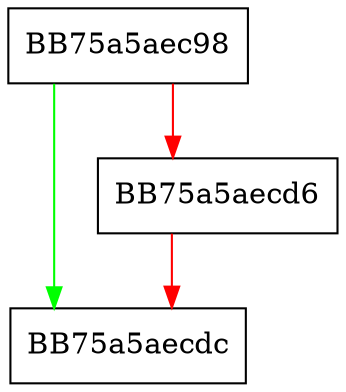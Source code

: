 digraph processor_trace_decoder {
  node [shape="box"];
  graph [splines=ortho];
  BB75a5aec98 -> BB75a5aecdc [color="green"];
  BB75a5aec98 -> BB75a5aecd6 [color="red"];
  BB75a5aecd6 -> BB75a5aecdc [color="red"];
}